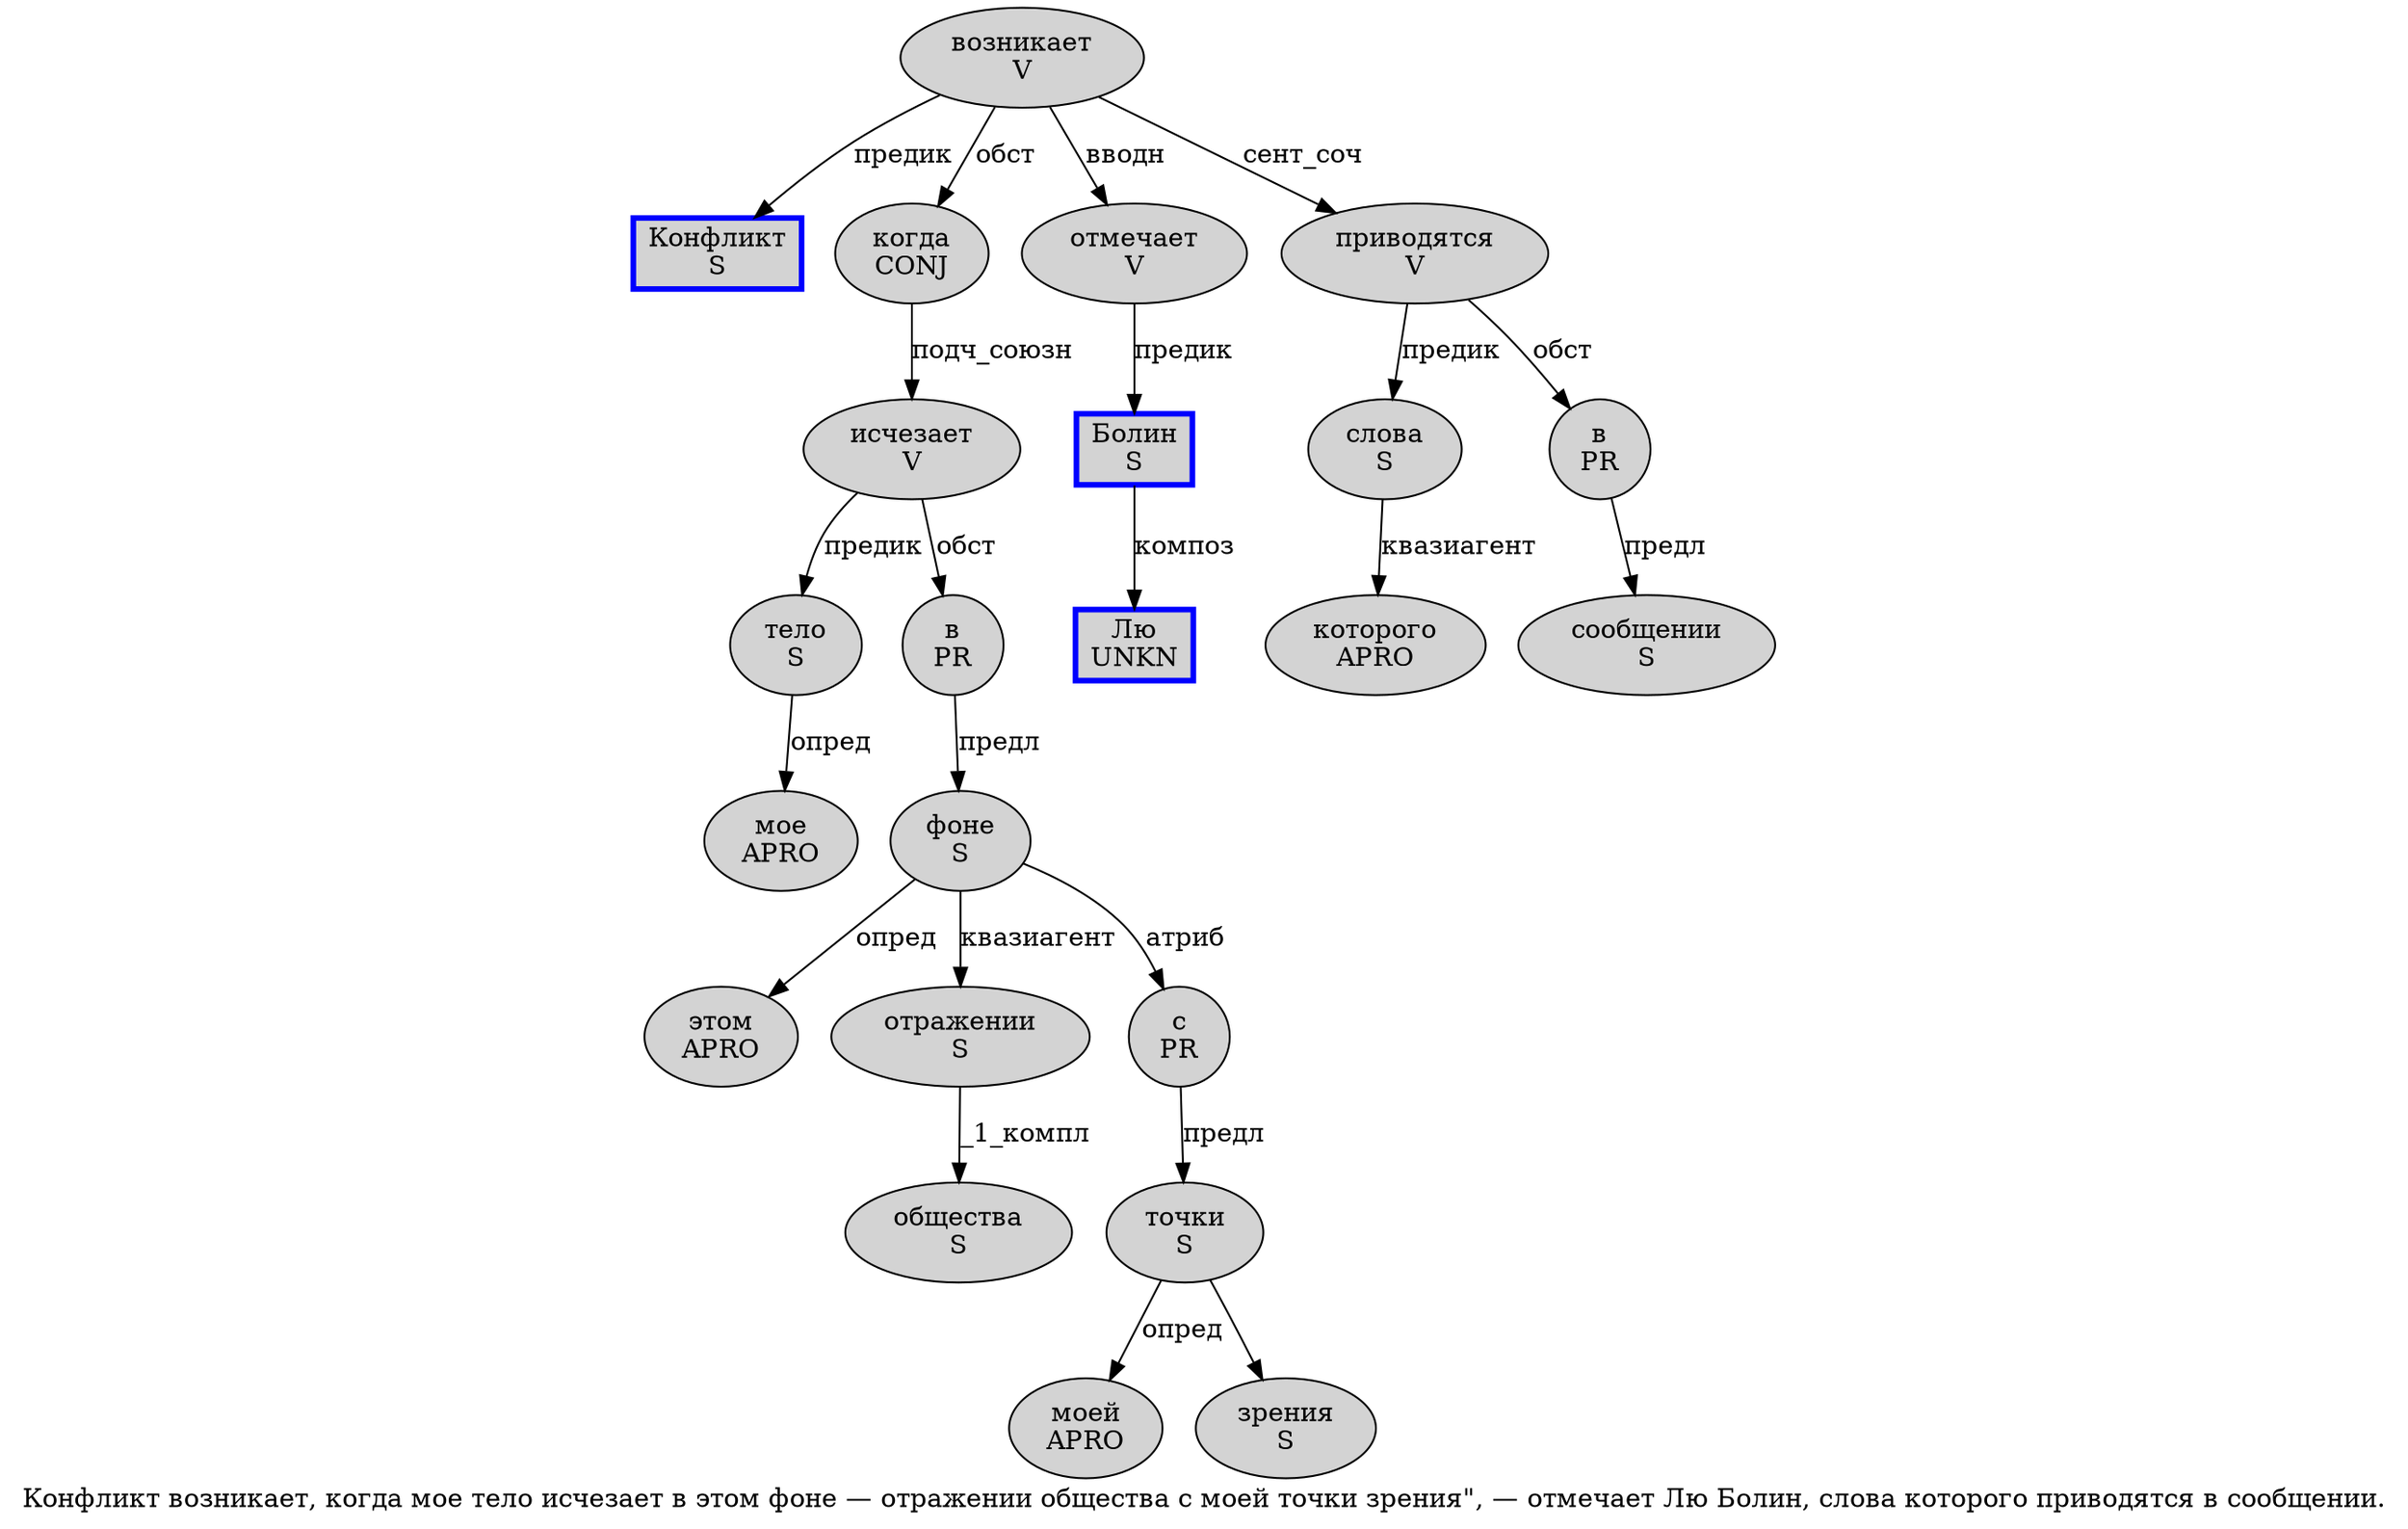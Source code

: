 digraph SENTENCE_96 {
	graph [label="Конфликт возникает, когда мое тело исчезает в этом фоне — отражении общества с моей точки зрения\", — отмечает Лю Болин, слова которого приводятся в сообщении."]
	node [style=filled]
		0 [label="Конфликт
S" color=blue fillcolor=lightgray penwidth=3 shape=box]
		1 [label="возникает
V" color="" fillcolor=lightgray penwidth=1 shape=ellipse]
		3 [label="когда
CONJ" color="" fillcolor=lightgray penwidth=1 shape=ellipse]
		4 [label="мое
APRO" color="" fillcolor=lightgray penwidth=1 shape=ellipse]
		5 [label="тело
S" color="" fillcolor=lightgray penwidth=1 shape=ellipse]
		6 [label="исчезает
V" color="" fillcolor=lightgray penwidth=1 shape=ellipse]
		7 [label="в
PR" color="" fillcolor=lightgray penwidth=1 shape=ellipse]
		8 [label="этом
APRO" color="" fillcolor=lightgray penwidth=1 shape=ellipse]
		9 [label="фоне
S" color="" fillcolor=lightgray penwidth=1 shape=ellipse]
		11 [label="отражении
S" color="" fillcolor=lightgray penwidth=1 shape=ellipse]
		12 [label="общества
S" color="" fillcolor=lightgray penwidth=1 shape=ellipse]
		13 [label="с
PR" color="" fillcolor=lightgray penwidth=1 shape=ellipse]
		14 [label="моей
APRO" color="" fillcolor=lightgray penwidth=1 shape=ellipse]
		15 [label="точки
S" color="" fillcolor=lightgray penwidth=1 shape=ellipse]
		16 [label="зрения
S" color="" fillcolor=lightgray penwidth=1 shape=ellipse]
		20 [label="отмечает
V" color="" fillcolor=lightgray penwidth=1 shape=ellipse]
		21 [label="Лю
UNKN" color=blue fillcolor=lightgray penwidth=3 shape=box]
		22 [label="Болин
S" color=blue fillcolor=lightgray penwidth=3 shape=box]
		24 [label="слова
S" color="" fillcolor=lightgray penwidth=1 shape=ellipse]
		25 [label="которого
APRO" color="" fillcolor=lightgray penwidth=1 shape=ellipse]
		26 [label="приводятся
V" color="" fillcolor=lightgray penwidth=1 shape=ellipse]
		27 [label="в
PR" color="" fillcolor=lightgray penwidth=1 shape=ellipse]
		28 [label="сообщении
S" color="" fillcolor=lightgray penwidth=1 shape=ellipse]
			26 -> 24 [label="предик"]
			26 -> 27 [label="обст"]
			3 -> 6 [label="подч_союзн"]
			20 -> 22 [label="предик"]
			6 -> 5 [label="предик"]
			6 -> 7 [label="обст"]
			13 -> 15 [label="предл"]
			22 -> 21 [label="композ"]
			27 -> 28 [label="предл"]
			11 -> 12 [label="_1_компл"]
			1 -> 0 [label="предик"]
			1 -> 3 [label="обст"]
			1 -> 20 [label="вводн"]
			1 -> 26 [label="сент_соч"]
			24 -> 25 [label="квазиагент"]
			7 -> 9 [label="предл"]
			15 -> 14 [label="опред"]
			15 -> 16
			9 -> 8 [label="опред"]
			9 -> 11 [label="квазиагент"]
			9 -> 13 [label="атриб"]
			5 -> 4 [label="опред"]
}
